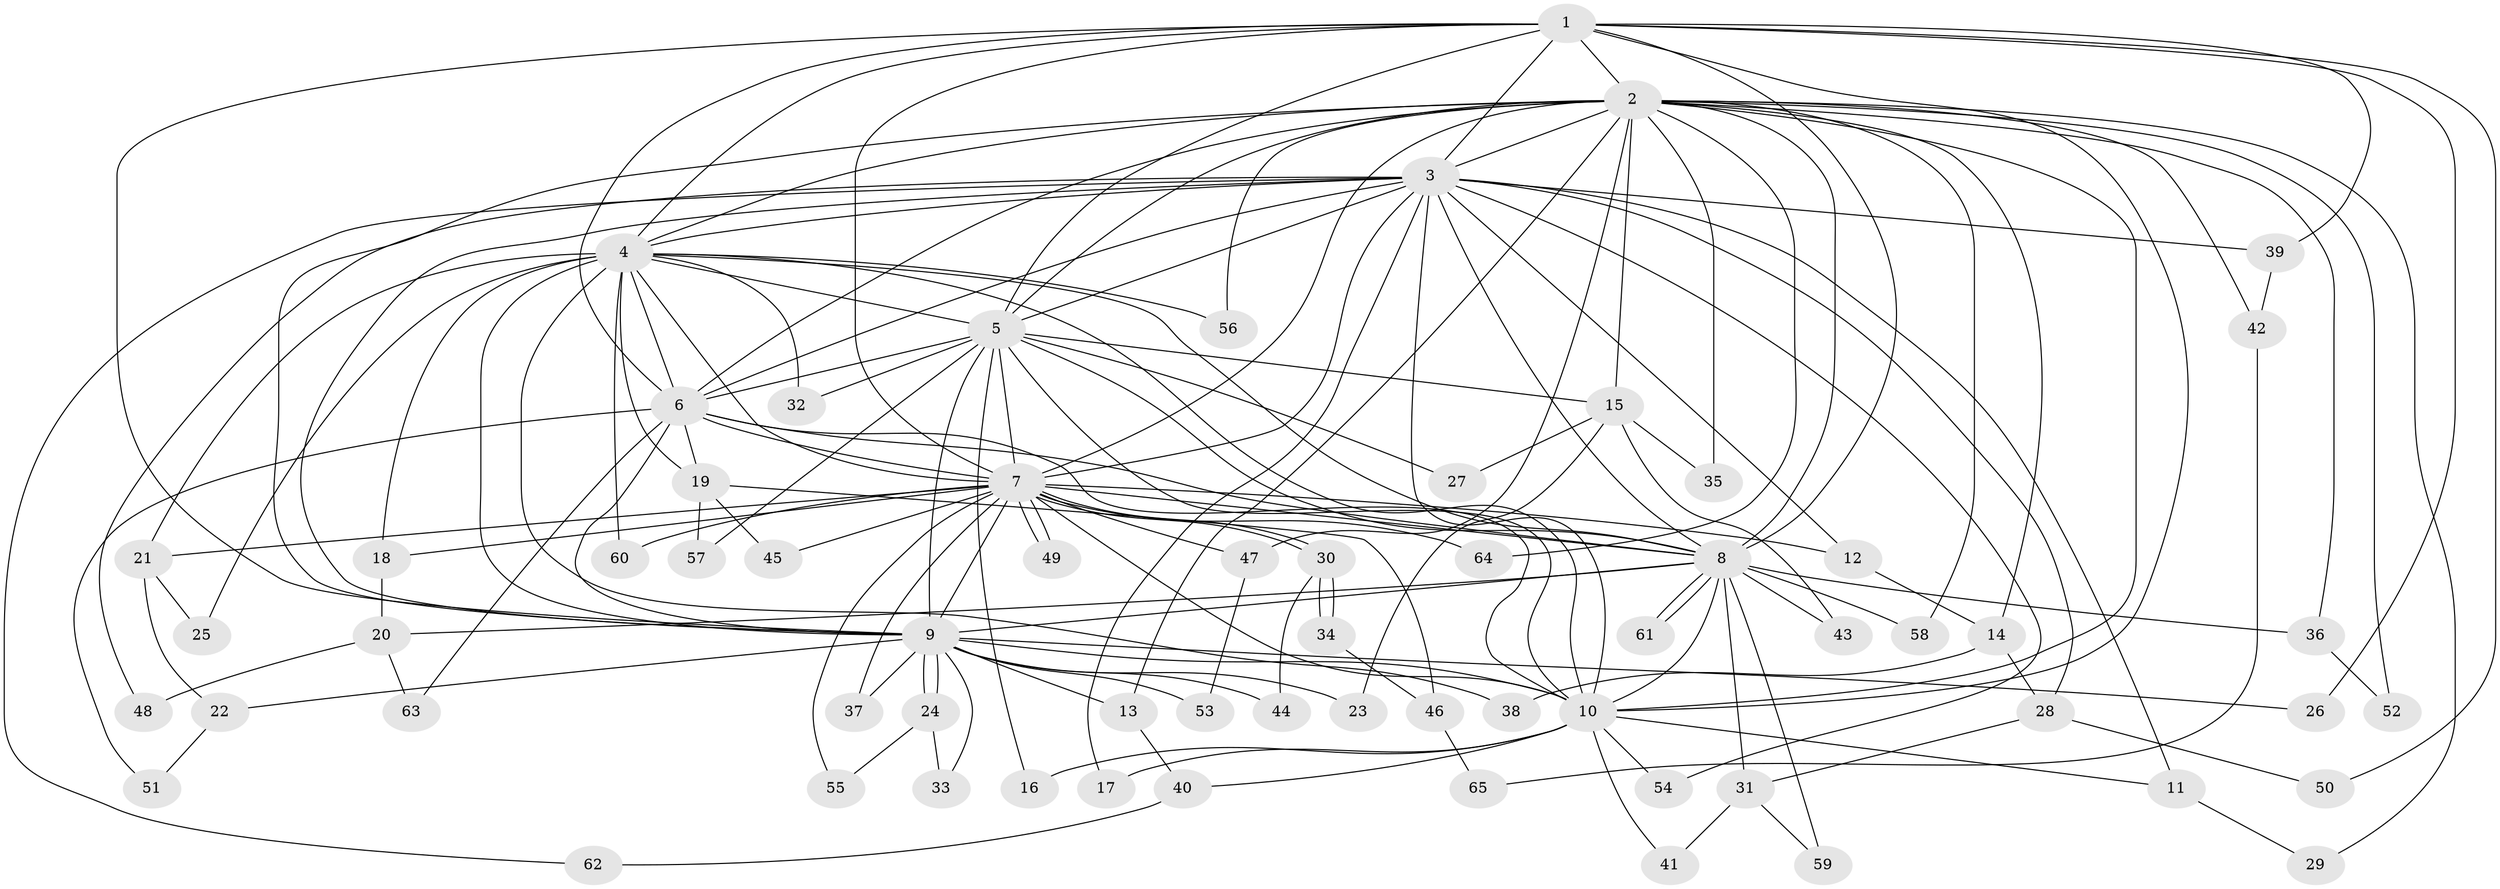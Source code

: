 // coarse degree distribution, {16: 0.04081632653061224, 13: 0.02040816326530612, 20: 0.02040816326530612, 14: 0.02040816326530612, 18: 0.02040816326530612, 11: 0.02040816326530612, 3: 0.1836734693877551, 4: 0.061224489795918366, 5: 0.061224489795918366, 2: 0.5102040816326531, 1: 0.04081632653061224}
// Generated by graph-tools (version 1.1) at 2025/51/02/27/25 19:51:49]
// undirected, 65 vertices, 155 edges
graph export_dot {
graph [start="1"]
  node [color=gray90,style=filled];
  1;
  2;
  3;
  4;
  5;
  6;
  7;
  8;
  9;
  10;
  11;
  12;
  13;
  14;
  15;
  16;
  17;
  18;
  19;
  20;
  21;
  22;
  23;
  24;
  25;
  26;
  27;
  28;
  29;
  30;
  31;
  32;
  33;
  34;
  35;
  36;
  37;
  38;
  39;
  40;
  41;
  42;
  43;
  44;
  45;
  46;
  47;
  48;
  49;
  50;
  51;
  52;
  53;
  54;
  55;
  56;
  57;
  58;
  59;
  60;
  61;
  62;
  63;
  64;
  65;
  1 -- 2;
  1 -- 3;
  1 -- 4;
  1 -- 5;
  1 -- 6;
  1 -- 7;
  1 -- 8;
  1 -- 9;
  1 -- 10;
  1 -- 26;
  1 -- 39;
  1 -- 50;
  2 -- 3;
  2 -- 4;
  2 -- 5;
  2 -- 6;
  2 -- 7;
  2 -- 8;
  2 -- 9;
  2 -- 10;
  2 -- 13;
  2 -- 14;
  2 -- 15;
  2 -- 29;
  2 -- 35;
  2 -- 36;
  2 -- 42;
  2 -- 47;
  2 -- 52;
  2 -- 56;
  2 -- 58;
  2 -- 64;
  3 -- 4;
  3 -- 5;
  3 -- 6;
  3 -- 7;
  3 -- 8;
  3 -- 9;
  3 -- 10;
  3 -- 11;
  3 -- 12;
  3 -- 17;
  3 -- 28;
  3 -- 39;
  3 -- 48;
  3 -- 54;
  3 -- 62;
  4 -- 5;
  4 -- 6;
  4 -- 7;
  4 -- 8;
  4 -- 9;
  4 -- 10;
  4 -- 18;
  4 -- 19;
  4 -- 21;
  4 -- 25;
  4 -- 32;
  4 -- 38;
  4 -- 56;
  4 -- 60;
  5 -- 6;
  5 -- 7;
  5 -- 8;
  5 -- 9;
  5 -- 10;
  5 -- 15;
  5 -- 16;
  5 -- 27;
  5 -- 32;
  5 -- 57;
  6 -- 7;
  6 -- 8;
  6 -- 9;
  6 -- 10;
  6 -- 19;
  6 -- 51;
  6 -- 63;
  7 -- 8;
  7 -- 9;
  7 -- 10;
  7 -- 12;
  7 -- 18;
  7 -- 21;
  7 -- 30;
  7 -- 30;
  7 -- 37;
  7 -- 45;
  7 -- 47;
  7 -- 49;
  7 -- 49;
  7 -- 55;
  7 -- 60;
  7 -- 64;
  8 -- 9;
  8 -- 10;
  8 -- 20;
  8 -- 31;
  8 -- 36;
  8 -- 43;
  8 -- 58;
  8 -- 59;
  8 -- 61;
  8 -- 61;
  9 -- 10;
  9 -- 13;
  9 -- 22;
  9 -- 23;
  9 -- 24;
  9 -- 24;
  9 -- 26;
  9 -- 33;
  9 -- 37;
  9 -- 44;
  9 -- 53;
  10 -- 11;
  10 -- 16;
  10 -- 17;
  10 -- 40;
  10 -- 41;
  10 -- 54;
  11 -- 29;
  12 -- 14;
  13 -- 40;
  14 -- 28;
  14 -- 38;
  15 -- 23;
  15 -- 27;
  15 -- 35;
  15 -- 43;
  18 -- 20;
  19 -- 45;
  19 -- 46;
  19 -- 57;
  20 -- 48;
  20 -- 63;
  21 -- 22;
  21 -- 25;
  22 -- 51;
  24 -- 33;
  24 -- 55;
  28 -- 31;
  28 -- 50;
  30 -- 34;
  30 -- 34;
  30 -- 44;
  31 -- 41;
  31 -- 59;
  34 -- 46;
  36 -- 52;
  39 -- 42;
  40 -- 62;
  42 -- 65;
  46 -- 65;
  47 -- 53;
}
